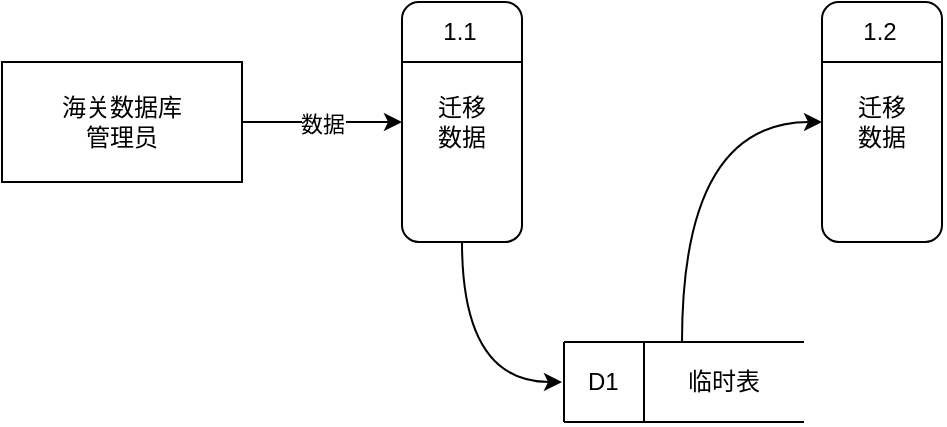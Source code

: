 <mxfile version="12.1.3" type="github" pages="1">
  <diagram id="ubA2gV7Gt1cGP0GErZQh" name="数据流图">
    <mxGraphModel dx="1248" dy="713" grid="1" gridSize="10" guides="1" tooltips="1" connect="1" arrows="1" fold="1" page="1" pageScale="1" pageWidth="827" pageHeight="1169" math="0" shadow="0">
      <root>
        <mxCell id="0"/>
        <mxCell id="1" parent="0"/>
        <mxCell id="rPMLSju1ZsLJiRAd3JM2-3" value="数据" style="edgeStyle=orthogonalEdgeStyle;rounded=0;orthogonalLoop=1;jettySize=auto;html=1;" edge="1" parent="1" source="rPMLSju1ZsLJiRAd3JM2-1">
          <mxGeometry relative="1" as="geometry">
            <mxPoint x="270" y="90" as="targetPoint"/>
          </mxGeometry>
        </mxCell>
        <mxCell id="rPMLSju1ZsLJiRAd3JM2-1" value="海关数据库&lt;br&gt;管理员" style="rounded=0;whiteSpace=wrap;html=1;" vertex="1" parent="1">
          <mxGeometry x="70" y="60" width="120" height="60" as="geometry"/>
        </mxCell>
        <mxCell id="rPMLSju1ZsLJiRAd3JM2-16" style="edgeStyle=orthogonalEdgeStyle;rounded=0;orthogonalLoop=1;jettySize=auto;html=1;curved=1;" edge="1" parent="1" source="rPMLSju1ZsLJiRAd3JM2-4">
          <mxGeometry relative="1" as="geometry">
            <mxPoint x="350" y="220" as="targetPoint"/>
            <Array as="points">
              <mxPoint x="300" y="220"/>
            </Array>
          </mxGeometry>
        </mxCell>
        <mxCell id="rPMLSju1ZsLJiRAd3JM2-4" value="迁移&lt;br&gt;数据" style="rounded=1;whiteSpace=wrap;html=1;rotation=0;arcSize=14;" vertex="1" parent="1">
          <mxGeometry x="270" y="30" width="60" height="120" as="geometry"/>
        </mxCell>
        <mxCell id="rPMLSju1ZsLJiRAd3JM2-6" value="" style="endArrow=none;html=1;entryX=1;entryY=0.25;entryDx=0;entryDy=0;exitX=0;exitY=0.25;exitDx=0;exitDy=0;" edge="1" parent="1" source="rPMLSju1ZsLJiRAd3JM2-4" target="rPMLSju1ZsLJiRAd3JM2-4">
          <mxGeometry width="50" height="50" relative="1" as="geometry">
            <mxPoint x="470" y="171" as="sourcePoint"/>
            <mxPoint x="440" y="120" as="targetPoint"/>
          </mxGeometry>
        </mxCell>
        <mxCell id="rPMLSju1ZsLJiRAd3JM2-7" value="1.1" style="text;html=1;strokeColor=none;fillColor=none;align=center;verticalAlign=middle;whiteSpace=wrap;rounded=0;" vertex="1" parent="1">
          <mxGeometry x="279" y="35" width="40" height="20" as="geometry"/>
        </mxCell>
        <mxCell id="rPMLSju1ZsLJiRAd3JM2-12" value="" style="group" vertex="1" connectable="0" parent="1">
          <mxGeometry x="351" y="200" width="120" height="40" as="geometry"/>
        </mxCell>
        <mxCell id="rPMLSju1ZsLJiRAd3JM2-8" value="" style="endArrow=none;html=1;" edge="1" parent="rPMLSju1ZsLJiRAd3JM2-12">
          <mxGeometry width="50" height="50" relative="1" as="geometry">
            <mxPoint as="sourcePoint"/>
            <mxPoint x="120" as="targetPoint"/>
          </mxGeometry>
        </mxCell>
        <mxCell id="rPMLSju1ZsLJiRAd3JM2-9" value="" style="endArrow=none;html=1;" edge="1" parent="rPMLSju1ZsLJiRAd3JM2-12">
          <mxGeometry width="50" height="50" relative="1" as="geometry">
            <mxPoint y="40" as="sourcePoint"/>
            <mxPoint x="120" y="40" as="targetPoint"/>
          </mxGeometry>
        </mxCell>
        <mxCell id="rPMLSju1ZsLJiRAd3JM2-10" value="" style="endArrow=none;html=1;" edge="1" parent="rPMLSju1ZsLJiRAd3JM2-12">
          <mxGeometry width="50" height="50" relative="1" as="geometry">
            <mxPoint y="40" as="sourcePoint"/>
            <mxPoint as="targetPoint"/>
          </mxGeometry>
        </mxCell>
        <mxCell id="rPMLSju1ZsLJiRAd3JM2-11" value="" style="endArrow=none;html=1;" edge="1" parent="rPMLSju1ZsLJiRAd3JM2-12">
          <mxGeometry width="50" height="50" relative="1" as="geometry">
            <mxPoint x="40" y="40" as="sourcePoint"/>
            <mxPoint x="40" as="targetPoint"/>
          </mxGeometry>
        </mxCell>
        <mxCell id="rPMLSju1ZsLJiRAd3JM2-15" value="临时表" style="text;html=1;resizable=0;points=[];autosize=1;align=left;verticalAlign=top;spacingTop=-4;" vertex="1" parent="rPMLSju1ZsLJiRAd3JM2-12">
          <mxGeometry x="60" y="10" width="50" height="20" as="geometry"/>
        </mxCell>
        <mxCell id="rPMLSju1ZsLJiRAd3JM2-14" value="D1" style="text;html=1;resizable=0;points=[];autosize=1;align=left;verticalAlign=top;spacingTop=-4;" vertex="1" parent="rPMLSju1ZsLJiRAd3JM2-12">
          <mxGeometry x="10" y="10" width="30" height="20" as="geometry"/>
        </mxCell>
        <mxCell id="rPMLSju1ZsLJiRAd3JM2-23" value="" style="group" vertex="1" connectable="0" parent="1">
          <mxGeometry x="480" y="30" width="60" height="120" as="geometry"/>
        </mxCell>
        <mxCell id="rPMLSju1ZsLJiRAd3JM2-20" value="迁移&lt;br&gt;数据" style="rounded=1;whiteSpace=wrap;html=1;rotation=0;arcSize=14;" vertex="1" parent="rPMLSju1ZsLJiRAd3JM2-23">
          <mxGeometry width="60" height="120" as="geometry"/>
        </mxCell>
        <mxCell id="rPMLSju1ZsLJiRAd3JM2-21" value="" style="endArrow=none;html=1;entryX=1;entryY=0.25;entryDx=0;entryDy=0;exitX=0;exitY=0.25;exitDx=0;exitDy=0;" edge="1" parent="rPMLSju1ZsLJiRAd3JM2-23" source="rPMLSju1ZsLJiRAd3JM2-20" target="rPMLSju1ZsLJiRAd3JM2-20">
          <mxGeometry width="50" height="50" relative="1" as="geometry">
            <mxPoint x="200" y="141" as="sourcePoint"/>
            <mxPoint x="170" y="90" as="targetPoint"/>
          </mxGeometry>
        </mxCell>
        <mxCell id="rPMLSju1ZsLJiRAd3JM2-22" value="1.2" style="text;html=1;strokeColor=none;fillColor=none;align=center;verticalAlign=middle;whiteSpace=wrap;rounded=0;" vertex="1" parent="rPMLSju1ZsLJiRAd3JM2-23">
          <mxGeometry x="9" y="5" width="40" height="20" as="geometry"/>
        </mxCell>
        <mxCell id="rPMLSju1ZsLJiRAd3JM2-25" value="" style="endArrow=classic;html=1;entryX=0;entryY=0.5;entryDx=0;entryDy=0;edgeStyle=orthogonalEdgeStyle;curved=1;" edge="1" parent="1" target="rPMLSju1ZsLJiRAd3JM2-20">
          <mxGeometry width="50" height="50" relative="1" as="geometry">
            <mxPoint x="410" y="200" as="sourcePoint"/>
            <mxPoint x="430" y="150" as="targetPoint"/>
            <Array as="points">
              <mxPoint x="410" y="90"/>
            </Array>
          </mxGeometry>
        </mxCell>
      </root>
    </mxGraphModel>
  </diagram>
</mxfile>
